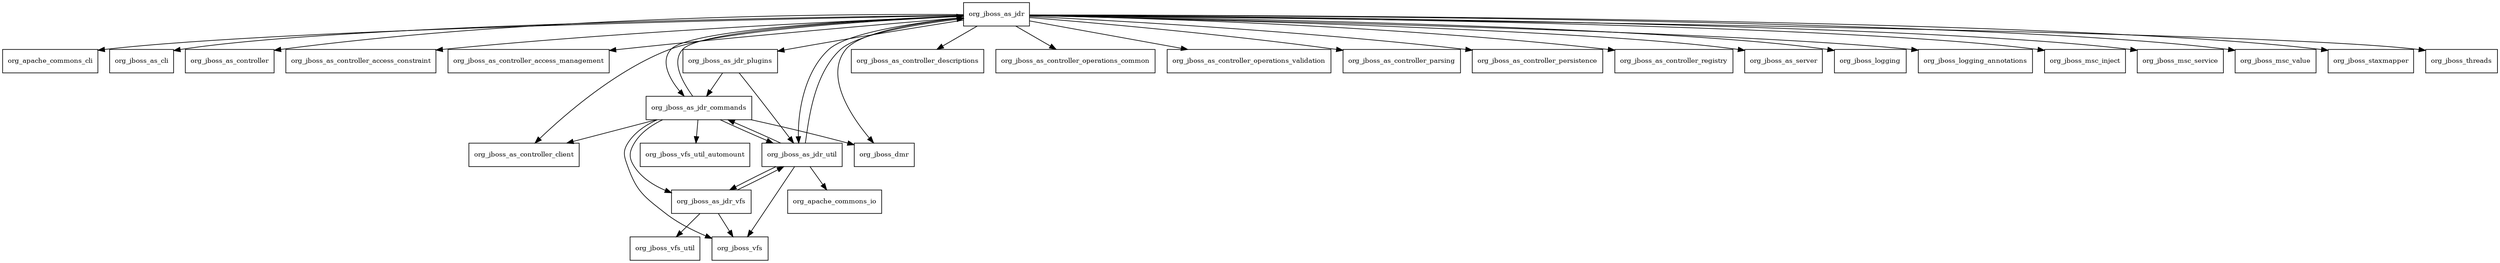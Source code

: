digraph jboss_as_jdr_7_4_0_Final_redhat_19_package_dependencies {
  node [shape = box, fontsize=10.0];
  org_jboss_as_jdr -> org_apache_commons_cli;
  org_jboss_as_jdr -> org_jboss_as_cli;
  org_jboss_as_jdr -> org_jboss_as_controller;
  org_jboss_as_jdr -> org_jboss_as_controller_access_constraint;
  org_jboss_as_jdr -> org_jboss_as_controller_access_management;
  org_jboss_as_jdr -> org_jboss_as_controller_client;
  org_jboss_as_jdr -> org_jboss_as_controller_descriptions;
  org_jboss_as_jdr -> org_jboss_as_controller_operations_common;
  org_jboss_as_jdr -> org_jboss_as_controller_operations_validation;
  org_jboss_as_jdr -> org_jboss_as_controller_parsing;
  org_jboss_as_jdr -> org_jboss_as_controller_persistence;
  org_jboss_as_jdr -> org_jboss_as_controller_registry;
  org_jboss_as_jdr -> org_jboss_as_jdr_commands;
  org_jboss_as_jdr -> org_jboss_as_jdr_plugins;
  org_jboss_as_jdr -> org_jboss_as_jdr_util;
  org_jboss_as_jdr -> org_jboss_as_server;
  org_jboss_as_jdr -> org_jboss_dmr;
  org_jboss_as_jdr -> org_jboss_logging;
  org_jboss_as_jdr -> org_jboss_logging_annotations;
  org_jboss_as_jdr -> org_jboss_msc_inject;
  org_jboss_as_jdr -> org_jboss_msc_service;
  org_jboss_as_jdr -> org_jboss_msc_value;
  org_jboss_as_jdr -> org_jboss_staxmapper;
  org_jboss_as_jdr -> org_jboss_threads;
  org_jboss_as_jdr_commands -> org_jboss_as_controller_client;
  org_jboss_as_jdr_commands -> org_jboss_as_jdr;
  org_jboss_as_jdr_commands -> org_jboss_as_jdr_util;
  org_jboss_as_jdr_commands -> org_jboss_as_jdr_vfs;
  org_jboss_as_jdr_commands -> org_jboss_dmr;
  org_jboss_as_jdr_commands -> org_jboss_vfs;
  org_jboss_as_jdr_commands -> org_jboss_vfs_util_automount;
  org_jboss_as_jdr_plugins -> org_jboss_as_jdr_commands;
  org_jboss_as_jdr_plugins -> org_jboss_as_jdr_util;
  org_jboss_as_jdr_util -> org_apache_commons_io;
  org_jboss_as_jdr_util -> org_jboss_as_jdr;
  org_jboss_as_jdr_util -> org_jboss_as_jdr_commands;
  org_jboss_as_jdr_util -> org_jboss_as_jdr_vfs;
  org_jboss_as_jdr_util -> org_jboss_vfs;
  org_jboss_as_jdr_vfs -> org_jboss_as_jdr_util;
  org_jboss_as_jdr_vfs -> org_jboss_vfs;
  org_jboss_as_jdr_vfs -> org_jboss_vfs_util;
}
